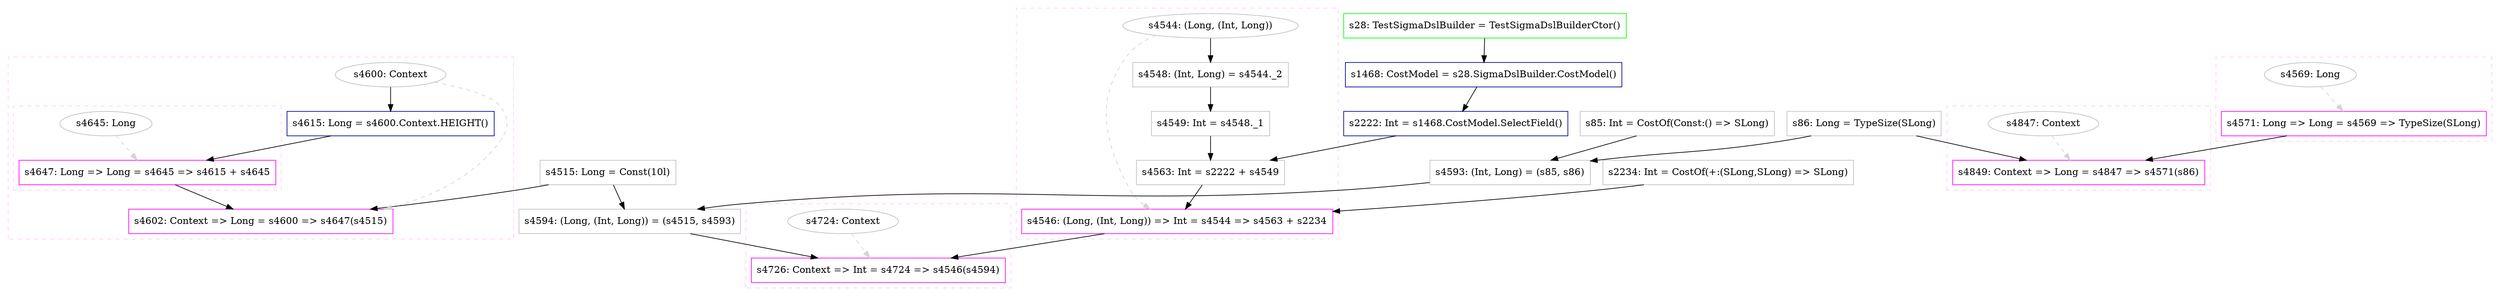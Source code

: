digraph "lam5" {
concentrate=true
node [style=filled, fillcolor=orangered]

"s4515" [
label="s4515: Long = Const(10l)"
shape=box, color=gray, tooltip="s4515:Long", style=filled, fillcolor=white
]
subgraph cluster_s4602 {
style=dashed; color="#FFCCFF"
"s4600" [
label="s4600: Context"
shape=oval, color=gray, tooltip="s4600:Context", style=filled, fillcolor=white
]
"s4602" [
label="s4602: Context => Long = s4600 => s4647(s4515)"
shape=box, color=magenta, tooltip="s4602:Context => Long", style=filled, fillcolor=white
]
{rank=source; s4600}
"s4615" [
label="s4615: Long = s4600.Context.HEIGHT()"
shape=box, color=darkblue, tooltip="s4615:Long", style=filled, fillcolor=white
]
subgraph cluster_s4647 {
style=dashed; color="#FFCCFF"
"s4645" [
label="s4645: Long"
shape=oval, color=gray, tooltip="s4645:Long", style=filled, fillcolor=white
]
"s4647" [
label="s4647: Long => Long = s4645 => s4615 + s4645"
shape=box, color=magenta, tooltip="s4647:Long => Long", style=filled, fillcolor=white
]
{rank=source; s4645}
{rank=sink; s4647}
}
{rank=sink; s4602}
}
"s28" [
label="s28: TestSigmaDslBuilder = TestSigmaDslBuilderCtor()"
shape=box, color=green, tooltip="s28:TestSigmaDslBuilder", style=filled, fillcolor=white
]
"s1468" [
label="s1468: CostModel = s28.SigmaDslBuilder.CostModel()"
shape=box, color=darkblue, tooltip="s1468:CostModel", style=filled, fillcolor=white
]
"s2222" [
label="s2222: Int = s1468.CostModel.SelectField()"
shape=box, color=darkblue, tooltip="s2222:Int", style=filled, fillcolor=white
]
"s2234" [
label="s2234: Int = CostOf(+:(SLong,SLong) => SLong)"
shape=box, color=gray, tooltip="s2234:Int", style=filled, fillcolor=white
]
subgraph cluster_s4546 {
style=dashed; color="#FFCCFF"
"s4544" [
label="s4544: (Long, (Int, Long))"
shape=oval, color=gray, tooltip="s4544:(Long, (Int, Long))", style=filled, fillcolor=white
]
"s4546" [
label="s4546: (Long, (Int, Long)) => Int = s4544 => s4563 + s2234"
shape=box, color=magenta, tooltip="s4546:(Long, (Int, Long)) => Int", style=filled, fillcolor=white
]
{rank=source; s4544}
"s4548" [
label="s4548: (Int, Long) = s4544._2"
shape=box, color=gray, tooltip="s4548:(Int, Long)", style=filled, fillcolor=white
]
"s4549" [
label="s4549: Int = s4548._1"
shape=box, color=gray, tooltip="s4549:Int", style=filled, fillcolor=white
]
"s4563" [
label="s4563: Int = s2222 + s4549"
shape=box, color=gray, tooltip="s4563:Int", style=filled, fillcolor=white
]
{rank=sink; s4546}
}
"s85" [
label="s85: Int = CostOf(Const:() => SLong)"
shape=box, color=gray, tooltip="s85:Int", style=filled, fillcolor=white
]
"s86" [
label="s86: Long = TypeSize(SLong)"
shape=box, color=gray, tooltip="s86:Long", style=filled, fillcolor=white
]
"s4593" [
label="s4593: (Int, Long) = (s85, s86)"
shape=box, color=gray, tooltip="s4593:(Int, Long)", style=filled, fillcolor=white
]
"s4594" [
label="s4594: (Long, (Int, Long)) = (s4515, s4593)"
shape=box, color=gray, tooltip="s4594:(Long, (Int, Long))", style=filled, fillcolor=white
]
subgraph cluster_s4726 {
style=dashed; color="#FFCCFF"
"s4724" [
label="s4724: Context"
shape=oval, color=gray, tooltip="s4724:Context", style=filled, fillcolor=white
]
"s4726" [
label="s4726: Context => Int = s4724 => s4546(s4594)"
shape=box, color=magenta, tooltip="s4726:Context => Int", style=filled, fillcolor=white
]
{rank=source; s4724}
{rank=sink; s4726}
}
subgraph cluster_s4571 {
style=dashed; color="#FFCCFF"
"s4569" [
label="s4569: Long"
shape=oval, color=gray, tooltip="s4569:Long", style=filled, fillcolor=white
]
"s4571" [
label="s4571: Long => Long = s4569 => TypeSize(SLong)"
shape=box, color=magenta, tooltip="s4571:Long => Long", style=filled, fillcolor=white
]
{rank=source; s4569}
{rank=sink; s4571}
}
subgraph cluster_s4849 {
style=dashed; color="#FFCCFF"
"s4847" [
label="s4847: Context"
shape=oval, color=gray, tooltip="s4847:Context", style=filled, fillcolor=white
]
"s4849" [
label="s4849: Context => Long = s4847 => s4571(s86)"
shape=box, color=magenta, tooltip="s4849:Context => Long", style=filled, fillcolor=white
]
{rank=source; s4847}
{rank=sink; s4849}
}
"s4569" -> "s4571" [style=dashed, color=lightgray, weight=0]
"s4645" -> "s4647" [style=dashed, color=lightgray, weight=0]
"s4615" -> "s4647" [style=solid]
"s4645" -> "s4647" [style=solid]
"s4544" -> "s4546" [style=dashed, color=lightgray, weight=0]
"s4563" -> "s4546" [style=solid]
"s2234" -> "s4546" [style=solid]
"s2222" -> "s4563" [style=solid]
"s4549" -> "s4563" [style=solid]
"s1468" -> "s2222" [style=solid]
"s4847" -> "s4849" [style=dashed, color=lightgray, weight=0]
"s4571" -> "s4849" [style=solid]
"s86" -> "s4849" [style=solid]
"s4515" -> "s4594" [style=solid]
"s4593" -> "s4594" [style=solid]
"s4724" -> "s4726" [style=dashed, color=lightgray, weight=0]
"s4546" -> "s4726" [style=solid]
"s4594" -> "s4726" [style=solid]
"s85" -> "s4593" [style=solid]
"s86" -> "s4593" [style=solid]
"s4548" -> "s4549" [style=solid]
"s4544" -> "s4548" [style=solid]
"s4600" -> "s4615" [style=solid]
"s4600" -> "s4602" [style=dashed, color=lightgray, weight=0]
"s4647" -> "s4602" [style=solid]
"s4515" -> "s4602" [style=solid]
"s28" -> "s1468" [style=solid]
}
